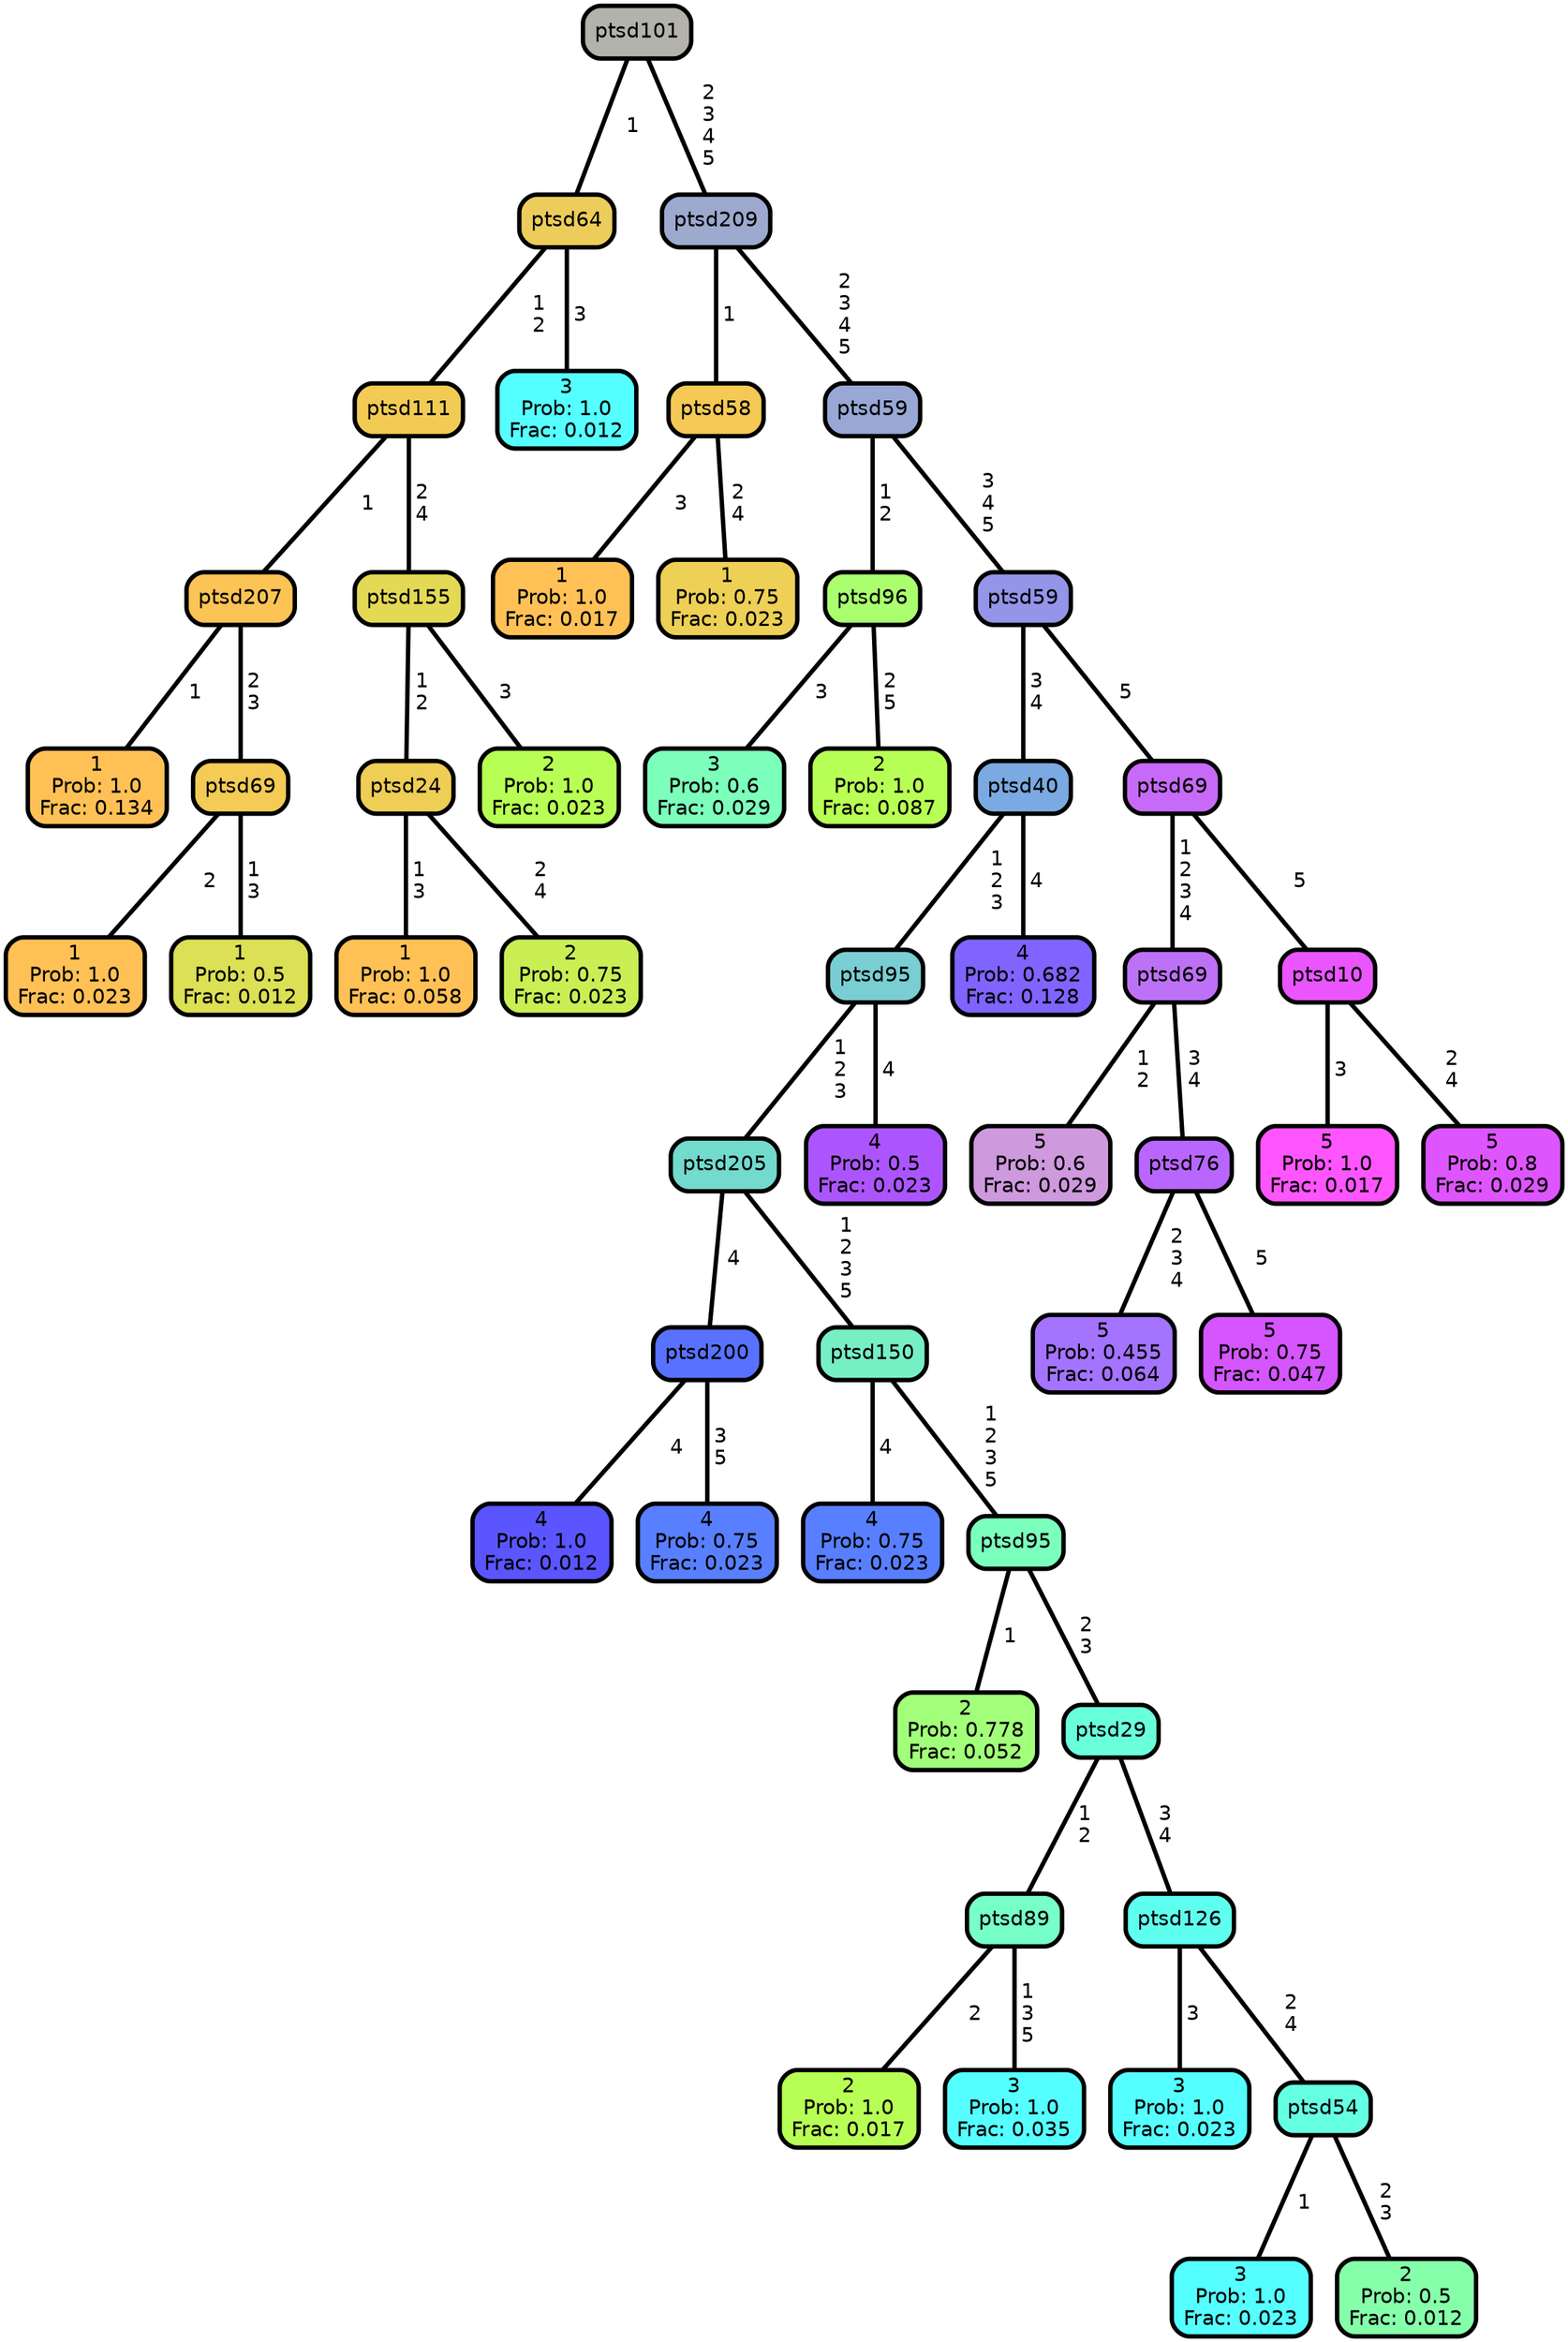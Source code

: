 graph Tree {
node [shape=box, style="filled, rounded",color="black",penwidth="3",fontcolor="black",                 fontname=helvetica] ;
graph [ranksep="0 equally", splines=straight,                 bgcolor=transparent, dpi=200] ;
edge [fontname=helvetica, color=black] ;
0 [label="1
Prob: 1.0
Frac: 0.134", fillcolor="#ffc155"] ;
1 [label="ptsd207", fillcolor="#fcc355"] ;
2 [label="1
Prob: 1.0
Frac: 0.023", fillcolor="#ffc155"] ;
3 [label="ptsd69", fillcolor="#f3cb55"] ;
4 [label="1
Prob: 0.5
Frac: 0.012", fillcolor="#dbe055"] ;
5 [label="ptsd111", fillcolor="#f2cb55"] ;
6 [label="1
Prob: 1.0
Frac: 0.058", fillcolor="#ffc155"] ;
7 [label="ptsd24", fillcolor="#efce55"] ;
8 [label="2
Prob: 0.75
Frac: 0.023", fillcolor="#c9ef55"] ;
9 [label="ptsd155", fillcolor="#e3d955"] ;
10 [label="2
Prob: 1.0
Frac: 0.023", fillcolor="#b8ff55"] ;
11 [label="ptsd64", fillcolor="#eccd5b"] ;
12 [label="3
Prob: 1.0
Frac: 0.012", fillcolor="#55ffff"] ;
13 [label="ptsd101", fillcolor="#b3b3ac"] ;
14 [label="1
Prob: 1.0
Frac: 0.017", fillcolor="#ffc155"] ;
15 [label="ptsd58", fillcolor="#f4c955"] ;
16 [label="1
Prob: 0.75
Frac: 0.023", fillcolor="#edd055"] ;
17 [label="ptsd209", fillcolor="#9da9cd"] ;
18 [label="3
Prob: 0.6
Frac: 0.029", fillcolor="#7cffbb"] ;
19 [label="ptsd96", fillcolor="#a9ff6e"] ;
20 [label="2
Prob: 1.0
Frac: 0.087", fillcolor="#b8ff55"] ;
21 [label="ptsd59", fillcolor="#98a7d4"] ;
22 [label="4
Prob: 1.0
Frac: 0.012", fillcolor="#5a55ff"] ;
23 [label="ptsd200", fillcolor="#5971ff"] ;
24 [label="4
Prob: 0.75
Frac: 0.023", fillcolor="#587fff"] ;
25 [label="ptsd205", fillcolor="#72dbcd"] ;
26 [label="4
Prob: 0.75
Frac: 0.023", fillcolor="#587fff"] ;
27 [label="ptsd150", fillcolor="#77efc4"] ;
28 [label="2
Prob: 0.778
Frac: 0.052", fillcolor="#a2ff7a"] ;
29 [label="ptsd95", fillcolor="#7bffbc"] ;
30 [label="2
Prob: 1.0
Frac: 0.017", fillcolor="#b8ff55"] ;
31 [label="ptsd89", fillcolor="#76ffc6"] ;
32 [label="3
Prob: 1.0
Frac: 0.035", fillcolor="#55ffff"] ;
33 [label="ptsd29", fillcolor="#69ffdb"] ;
34 [label="3
Prob: 1.0
Frac: 0.023", fillcolor="#55ffff"] ;
35 [label="ptsd126", fillcolor="#5effee"] ;
36 [label="3
Prob: 1.0
Frac: 0.023", fillcolor="#55ffff"] ;
37 [label="ptsd54", fillcolor="#65ffe2"] ;
38 [label="2
Prob: 0.5
Frac: 0.012", fillcolor="#86ffaa"] ;
39 [label="ptsd95", fillcolor="#78ced2"] ;
40 [label="4
Prob: 0.5
Frac: 0.023", fillcolor="#ac55ff"] ;
41 [label="ptsd40", fillcolor="#7aaae1"] ;
42 [label="4
Prob: 0.682
Frac: 0.128", fillcolor="#7f64ff"] ;
43 [label="ptsd59", fillcolor="#9494e9"] ;
44 [label="5
Prob: 0.6
Frac: 0.029", fillcolor="#ce99dd"] ;
45 [label="ptsd69", fillcolor="#bd71f7"] ;
46 [label="5
Prob: 0.455
Frac: 0.064", fillcolor="#a473ff"] ;
47 [label="ptsd76", fillcolor="#b966ff"] ;
48 [label="5
Prob: 0.75
Frac: 0.047", fillcolor="#d555ff"] ;
49 [label="ptsd69", fillcolor="#c86af9"] ;
50 [label="5
Prob: 1.0
Frac: 0.017", fillcolor="#ff55ff"] ;
51 [label="ptsd10", fillcolor="#ea55ff"] ;
52 [label="5
Prob: 0.8
Frac: 0.029", fillcolor="#de55ff"] ;
1 -- 0 [label=" 1",penwidth=3] ;
1 -- 3 [label=" 2\n 3",penwidth=3] ;
3 -- 2 [label=" 2",penwidth=3] ;
3 -- 4 [label=" 1\n 3",penwidth=3] ;
5 -- 1 [label=" 1",penwidth=3] ;
5 -- 9 [label=" 2\n 4",penwidth=3] ;
7 -- 6 [label=" 1\n 3",penwidth=3] ;
7 -- 8 [label=" 2\n 4",penwidth=3] ;
9 -- 7 [label=" 1\n 2",penwidth=3] ;
9 -- 10 [label=" 3",penwidth=3] ;
11 -- 5 [label=" 1\n 2",penwidth=3] ;
11 -- 12 [label=" 3",penwidth=3] ;
13 -- 11 [label=" 1",penwidth=3] ;
13 -- 17 [label=" 2\n 3\n 4\n 5",penwidth=3] ;
15 -- 14 [label=" 3",penwidth=3] ;
15 -- 16 [label=" 2\n 4",penwidth=3] ;
17 -- 15 [label=" 1",penwidth=3] ;
17 -- 21 [label=" 2\n 3\n 4\n 5",penwidth=3] ;
19 -- 18 [label=" 3",penwidth=3] ;
19 -- 20 [label=" 2\n 5",penwidth=3] ;
21 -- 19 [label=" 1\n 2",penwidth=3] ;
21 -- 43 [label=" 3\n 4\n 5",penwidth=3] ;
23 -- 22 [label=" 4",penwidth=3] ;
23 -- 24 [label=" 3\n 5",penwidth=3] ;
25 -- 23 [label=" 4",penwidth=3] ;
25 -- 27 [label=" 1\n 2\n 3\n 5",penwidth=3] ;
27 -- 26 [label=" 4",penwidth=3] ;
27 -- 29 [label=" 1\n 2\n 3\n 5",penwidth=3] ;
29 -- 28 [label=" 1",penwidth=3] ;
29 -- 33 [label=" 2\n 3",penwidth=3] ;
31 -- 30 [label=" 2",penwidth=3] ;
31 -- 32 [label=" 1\n 3\n 5",penwidth=3] ;
33 -- 31 [label=" 1\n 2",penwidth=3] ;
33 -- 35 [label=" 3\n 4",penwidth=3] ;
35 -- 34 [label=" 3",penwidth=3] ;
35 -- 37 [label=" 2\n 4",penwidth=3] ;
37 -- 36 [label=" 1",penwidth=3] ;
37 -- 38 [label=" 2\n 3",penwidth=3] ;
39 -- 25 [label=" 1\n 2\n 3",penwidth=3] ;
39 -- 40 [label=" 4",penwidth=3] ;
41 -- 39 [label=" 1\n 2\n 3",penwidth=3] ;
41 -- 42 [label=" 4",penwidth=3] ;
43 -- 41 [label=" 3\n 4",penwidth=3] ;
43 -- 49 [label=" 5",penwidth=3] ;
45 -- 44 [label=" 1\n 2",penwidth=3] ;
45 -- 47 [label=" 3\n 4",penwidth=3] ;
47 -- 46 [label=" 2\n 3\n 4",penwidth=3] ;
47 -- 48 [label=" 5",penwidth=3] ;
49 -- 45 [label=" 1\n 2\n 3\n 4",penwidth=3] ;
49 -- 51 [label=" 5",penwidth=3] ;
51 -- 50 [label=" 3",penwidth=3] ;
51 -- 52 [label=" 2\n 4",penwidth=3] ;
{rank = same;}}